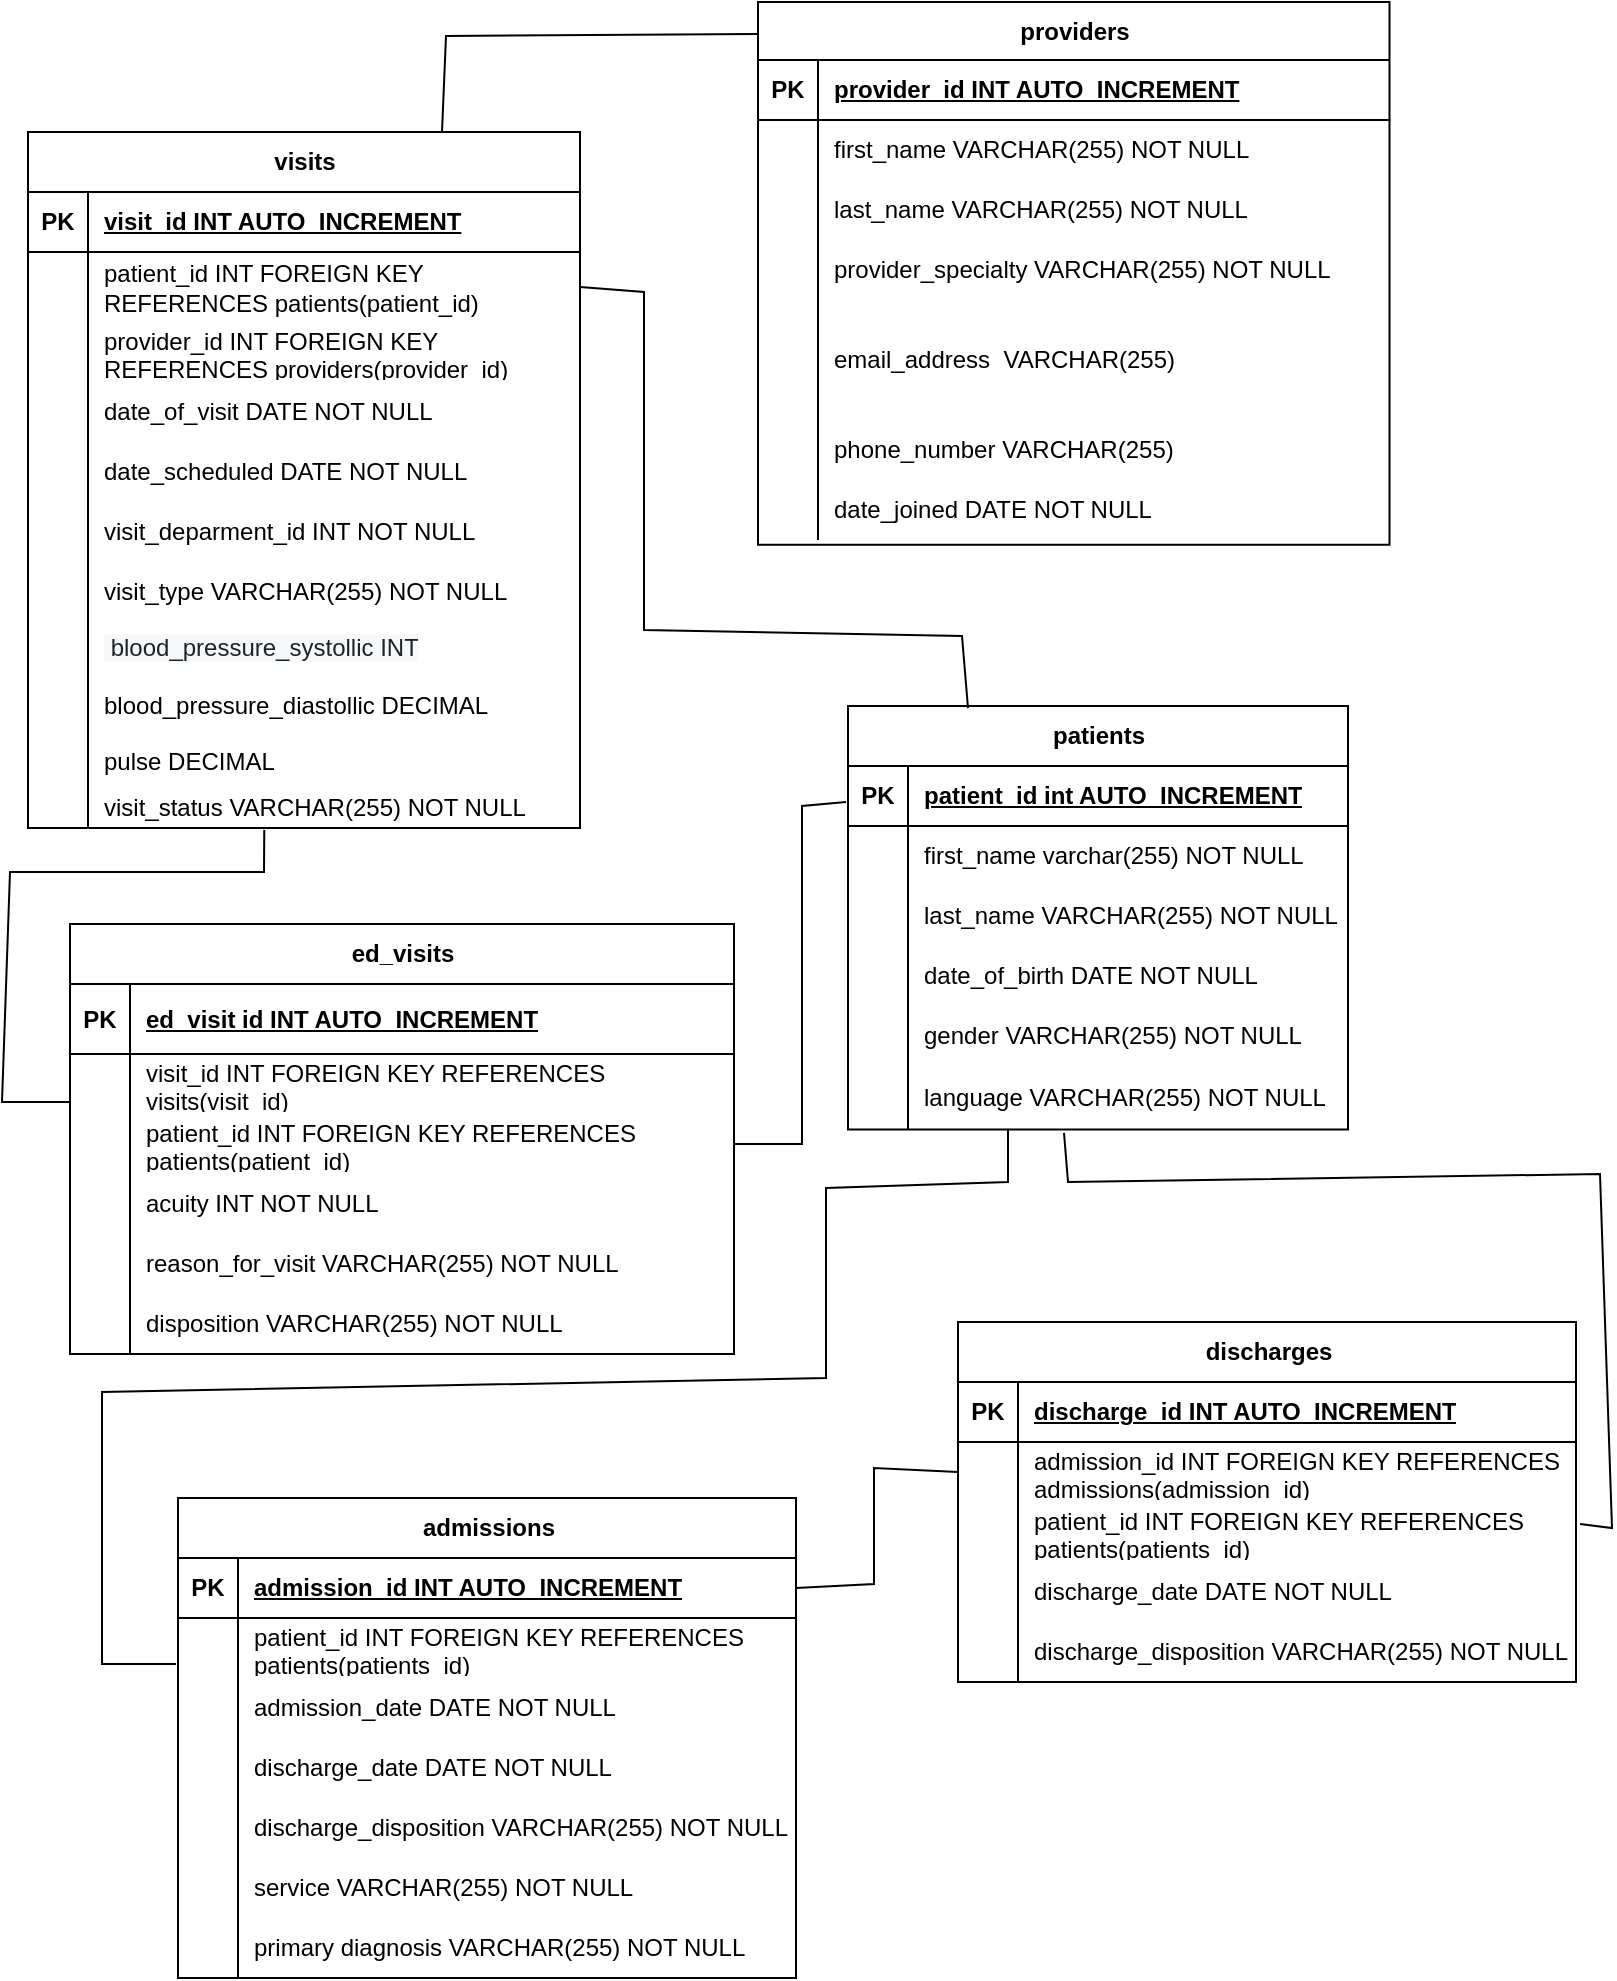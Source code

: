 <mxfile version="24.7.8">
  <diagram id="R2lEEEUBdFMjLlhIrx00" name="Page-1">
    <mxGraphModel dx="1034" dy="446" grid="0" gridSize="10" guides="1" tooltips="1" connect="1" arrows="1" fold="1" page="1" pageScale="1" pageWidth="850" pageHeight="1100" math="0" shadow="0" extFonts="Permanent Marker^https://fonts.googleapis.com/css?family=Permanent+Marker">
      <root>
        <mxCell id="0" />
        <mxCell id="1" parent="0" />
        <mxCell id="LMJzfG4wWaN6Ux2sMsph-1" value="patients" style="shape=table;startSize=30;container=1;collapsible=1;childLayout=tableLayout;fixedRows=1;rowLines=0;fontStyle=1;align=center;resizeLast=1;html=1;" parent="1" vertex="1">
          <mxGeometry x="456" y="358" width="250" height="211.75" as="geometry" />
        </mxCell>
        <mxCell id="LMJzfG4wWaN6Ux2sMsph-2" value="" style="shape=tableRow;horizontal=0;startSize=0;swimlaneHead=0;swimlaneBody=0;fillColor=none;collapsible=0;dropTarget=0;points=[[0,0.5],[1,0.5]];portConstraint=eastwest;top=0;left=0;right=0;bottom=1;" parent="LMJzfG4wWaN6Ux2sMsph-1" vertex="1">
          <mxGeometry y="30" width="250" height="30" as="geometry" />
        </mxCell>
        <mxCell id="LMJzfG4wWaN6Ux2sMsph-3" value="PK" style="shape=partialRectangle;connectable=0;fillColor=none;top=0;left=0;bottom=0;right=0;fontStyle=1;overflow=hidden;whiteSpace=wrap;html=1;" parent="LMJzfG4wWaN6Ux2sMsph-2" vertex="1">
          <mxGeometry width="30" height="30" as="geometry">
            <mxRectangle width="30" height="30" as="alternateBounds" />
          </mxGeometry>
        </mxCell>
        <mxCell id="LMJzfG4wWaN6Ux2sMsph-4" value="patient_id int AUTO_INCREMENT" style="shape=partialRectangle;connectable=0;fillColor=none;top=0;left=0;bottom=0;right=0;align=left;spacingLeft=6;fontStyle=5;overflow=hidden;whiteSpace=wrap;html=1;" parent="LMJzfG4wWaN6Ux2sMsph-2" vertex="1">
          <mxGeometry x="30" width="220" height="30" as="geometry">
            <mxRectangle width="220" height="30" as="alternateBounds" />
          </mxGeometry>
        </mxCell>
        <mxCell id="LMJzfG4wWaN6Ux2sMsph-5" value="" style="shape=tableRow;horizontal=0;startSize=0;swimlaneHead=0;swimlaneBody=0;fillColor=none;collapsible=0;dropTarget=0;points=[[0,0.5],[1,0.5]];portConstraint=eastwest;top=0;left=0;right=0;bottom=0;" parent="LMJzfG4wWaN6Ux2sMsph-1" vertex="1">
          <mxGeometry y="60" width="250" height="30" as="geometry" />
        </mxCell>
        <mxCell id="LMJzfG4wWaN6Ux2sMsph-6" value="" style="shape=partialRectangle;connectable=0;fillColor=none;top=0;left=0;bottom=0;right=0;editable=1;overflow=hidden;whiteSpace=wrap;html=1;" parent="LMJzfG4wWaN6Ux2sMsph-5" vertex="1">
          <mxGeometry width="30" height="30" as="geometry">
            <mxRectangle width="30" height="30" as="alternateBounds" />
          </mxGeometry>
        </mxCell>
        <mxCell id="LMJzfG4wWaN6Ux2sMsph-7" value="first_name varchar(255) NOT NULL" style="shape=partialRectangle;connectable=0;fillColor=none;top=0;left=0;bottom=0;right=0;align=left;spacingLeft=6;overflow=hidden;whiteSpace=wrap;html=1;" parent="LMJzfG4wWaN6Ux2sMsph-5" vertex="1">
          <mxGeometry x="30" width="220" height="30" as="geometry">
            <mxRectangle width="220" height="30" as="alternateBounds" />
          </mxGeometry>
        </mxCell>
        <mxCell id="LMJzfG4wWaN6Ux2sMsph-8" value="" style="shape=tableRow;horizontal=0;startSize=0;swimlaneHead=0;swimlaneBody=0;fillColor=none;collapsible=0;dropTarget=0;points=[[0,0.5],[1,0.5]];portConstraint=eastwest;top=0;left=0;right=0;bottom=0;" parent="LMJzfG4wWaN6Ux2sMsph-1" vertex="1">
          <mxGeometry y="90" width="250" height="30" as="geometry" />
        </mxCell>
        <mxCell id="LMJzfG4wWaN6Ux2sMsph-9" value="" style="shape=partialRectangle;connectable=0;fillColor=none;top=0;left=0;bottom=0;right=0;editable=1;overflow=hidden;whiteSpace=wrap;html=1;" parent="LMJzfG4wWaN6Ux2sMsph-8" vertex="1">
          <mxGeometry width="30" height="30" as="geometry">
            <mxRectangle width="30" height="30" as="alternateBounds" />
          </mxGeometry>
        </mxCell>
        <mxCell id="LMJzfG4wWaN6Ux2sMsph-10" value="last_name VARCHAR(255) NOT NULL" style="shape=partialRectangle;connectable=0;fillColor=none;top=0;left=0;bottom=0;right=0;align=left;spacingLeft=6;overflow=hidden;whiteSpace=wrap;html=1;" parent="LMJzfG4wWaN6Ux2sMsph-8" vertex="1">
          <mxGeometry x="30" width="220" height="30" as="geometry">
            <mxRectangle width="220" height="30" as="alternateBounds" />
          </mxGeometry>
        </mxCell>
        <mxCell id="LMJzfG4wWaN6Ux2sMsph-11" value="" style="shape=tableRow;horizontal=0;startSize=0;swimlaneHead=0;swimlaneBody=0;fillColor=none;collapsible=0;dropTarget=0;points=[[0,0.5],[1,0.5]];portConstraint=eastwest;top=0;left=0;right=0;bottom=0;" parent="LMJzfG4wWaN6Ux2sMsph-1" vertex="1">
          <mxGeometry y="120" width="250" height="30" as="geometry" />
        </mxCell>
        <mxCell id="LMJzfG4wWaN6Ux2sMsph-12" value="" style="shape=partialRectangle;connectable=0;fillColor=none;top=0;left=0;bottom=0;right=0;editable=1;overflow=hidden;whiteSpace=wrap;html=1;" parent="LMJzfG4wWaN6Ux2sMsph-11" vertex="1">
          <mxGeometry width="30" height="30" as="geometry">
            <mxRectangle width="30" height="30" as="alternateBounds" />
          </mxGeometry>
        </mxCell>
        <mxCell id="LMJzfG4wWaN6Ux2sMsph-13" value="date_of_birth DATE NOT NULL" style="shape=partialRectangle;connectable=0;fillColor=none;top=0;left=0;bottom=0;right=0;align=left;spacingLeft=6;overflow=hidden;whiteSpace=wrap;html=1;" parent="LMJzfG4wWaN6Ux2sMsph-11" vertex="1">
          <mxGeometry x="30" width="220" height="30" as="geometry">
            <mxRectangle width="220" height="30" as="alternateBounds" />
          </mxGeometry>
        </mxCell>
        <mxCell id="LMJzfG4wWaN6Ux2sMsph-17" style="shape=tableRow;horizontal=0;startSize=0;swimlaneHead=0;swimlaneBody=0;fillColor=none;collapsible=0;dropTarget=0;points=[[0,0.5],[1,0.5]];portConstraint=eastwest;top=0;left=0;right=0;bottom=0;" parent="LMJzfG4wWaN6Ux2sMsph-1" vertex="1">
          <mxGeometry y="150" width="250" height="30" as="geometry" />
        </mxCell>
        <mxCell id="LMJzfG4wWaN6Ux2sMsph-18" style="shape=partialRectangle;connectable=0;fillColor=none;top=0;left=0;bottom=0;right=0;editable=1;overflow=hidden;whiteSpace=wrap;html=1;" parent="LMJzfG4wWaN6Ux2sMsph-17" vertex="1">
          <mxGeometry width="30" height="30" as="geometry">
            <mxRectangle width="30" height="30" as="alternateBounds" />
          </mxGeometry>
        </mxCell>
        <mxCell id="LMJzfG4wWaN6Ux2sMsph-19" value="gender VARCHAR(255) NOT NULL" style="shape=partialRectangle;connectable=0;fillColor=none;top=0;left=0;bottom=0;right=0;align=left;spacingLeft=6;overflow=hidden;whiteSpace=wrap;html=1;" parent="LMJzfG4wWaN6Ux2sMsph-17" vertex="1">
          <mxGeometry x="30" width="220" height="30" as="geometry">
            <mxRectangle width="220" height="30" as="alternateBounds" />
          </mxGeometry>
        </mxCell>
        <mxCell id="LMJzfG4wWaN6Ux2sMsph-20" style="shape=tableRow;horizontal=0;startSize=0;swimlaneHead=0;swimlaneBody=0;fillColor=none;collapsible=0;dropTarget=0;points=[[0,0.5],[1,0.5]];portConstraint=eastwest;top=0;left=0;right=0;bottom=0;" parent="LMJzfG4wWaN6Ux2sMsph-1" vertex="1">
          <mxGeometry y="180" width="250" height="32" as="geometry" />
        </mxCell>
        <mxCell id="LMJzfG4wWaN6Ux2sMsph-21" style="shape=partialRectangle;connectable=0;fillColor=none;top=0;left=0;bottom=0;right=0;editable=1;overflow=hidden;whiteSpace=wrap;html=1;" parent="LMJzfG4wWaN6Ux2sMsph-20" vertex="1">
          <mxGeometry width="30" height="32" as="geometry">
            <mxRectangle width="30" height="32" as="alternateBounds" />
          </mxGeometry>
        </mxCell>
        <mxCell id="LMJzfG4wWaN6Ux2sMsph-22" value="language VARCHAR(255) NOT NULL" style="shape=partialRectangle;connectable=0;fillColor=none;top=0;left=0;bottom=0;right=0;align=left;spacingLeft=6;overflow=hidden;whiteSpace=wrap;html=1;" parent="LMJzfG4wWaN6Ux2sMsph-20" vertex="1">
          <mxGeometry x="30" width="220" height="32" as="geometry">
            <mxRectangle width="220" height="32" as="alternateBounds" />
          </mxGeometry>
        </mxCell>
        <mxCell id="LMJzfG4wWaN6Ux2sMsph-23" value="providers" style="shape=table;startSize=29;container=1;collapsible=1;childLayout=tableLayout;fixedRows=1;rowLines=0;fontStyle=1;align=center;resizeLast=1;html=1;" parent="1" vertex="1">
          <mxGeometry x="411" y="6" width="315.75" height="271.417" as="geometry" />
        </mxCell>
        <mxCell id="LMJzfG4wWaN6Ux2sMsph-24" value="" style="shape=tableRow;horizontal=0;startSize=0;swimlaneHead=0;swimlaneBody=0;fillColor=none;collapsible=0;dropTarget=0;points=[[0,0.5],[1,0.5]];portConstraint=eastwest;top=0;left=0;right=0;bottom=1;" parent="LMJzfG4wWaN6Ux2sMsph-23" vertex="1">
          <mxGeometry y="29" width="315.75" height="30" as="geometry" />
        </mxCell>
        <mxCell id="LMJzfG4wWaN6Ux2sMsph-25" value="PK" style="shape=partialRectangle;connectable=0;fillColor=none;top=0;left=0;bottom=0;right=0;fontStyle=1;overflow=hidden;whiteSpace=wrap;html=1;" parent="LMJzfG4wWaN6Ux2sMsph-24" vertex="1">
          <mxGeometry width="30" height="30" as="geometry">
            <mxRectangle width="30" height="30" as="alternateBounds" />
          </mxGeometry>
        </mxCell>
        <mxCell id="LMJzfG4wWaN6Ux2sMsph-26" value="provider_id INT AUTO_INCREMENT" style="shape=partialRectangle;connectable=0;fillColor=none;top=0;left=0;bottom=0;right=0;align=left;spacingLeft=6;fontStyle=5;overflow=hidden;whiteSpace=wrap;html=1;" parent="LMJzfG4wWaN6Ux2sMsph-24" vertex="1">
          <mxGeometry x="30" width="285.75" height="30" as="geometry">
            <mxRectangle width="285.75" height="30" as="alternateBounds" />
          </mxGeometry>
        </mxCell>
        <mxCell id="LMJzfG4wWaN6Ux2sMsph-27" value="" style="shape=tableRow;horizontal=0;startSize=0;swimlaneHead=0;swimlaneBody=0;fillColor=none;collapsible=0;dropTarget=0;points=[[0,0.5],[1,0.5]];portConstraint=eastwest;top=0;left=0;right=0;bottom=0;" parent="LMJzfG4wWaN6Ux2sMsph-23" vertex="1">
          <mxGeometry y="59" width="315.75" height="30" as="geometry" />
        </mxCell>
        <mxCell id="LMJzfG4wWaN6Ux2sMsph-28" value="" style="shape=partialRectangle;connectable=0;fillColor=none;top=0;left=0;bottom=0;right=0;editable=1;overflow=hidden;whiteSpace=wrap;html=1;" parent="LMJzfG4wWaN6Ux2sMsph-27" vertex="1">
          <mxGeometry width="30" height="30" as="geometry">
            <mxRectangle width="30" height="30" as="alternateBounds" />
          </mxGeometry>
        </mxCell>
        <mxCell id="LMJzfG4wWaN6Ux2sMsph-29" value="first_name VARCHAR(255) NOT NULL" style="shape=partialRectangle;connectable=0;fillColor=none;top=0;left=0;bottom=0;right=0;align=left;spacingLeft=6;overflow=hidden;whiteSpace=wrap;html=1;" parent="LMJzfG4wWaN6Ux2sMsph-27" vertex="1">
          <mxGeometry x="30" width="285.75" height="30" as="geometry">
            <mxRectangle width="285.75" height="30" as="alternateBounds" />
          </mxGeometry>
        </mxCell>
        <mxCell id="LMJzfG4wWaN6Ux2sMsph-30" value="" style="shape=tableRow;horizontal=0;startSize=0;swimlaneHead=0;swimlaneBody=0;fillColor=none;collapsible=0;dropTarget=0;points=[[0,0.5],[1,0.5]];portConstraint=eastwest;top=0;left=0;right=0;bottom=0;" parent="LMJzfG4wWaN6Ux2sMsph-23" vertex="1">
          <mxGeometry y="89" width="315.75" height="30" as="geometry" />
        </mxCell>
        <mxCell id="LMJzfG4wWaN6Ux2sMsph-31" value="" style="shape=partialRectangle;connectable=0;fillColor=none;top=0;left=0;bottom=0;right=0;editable=1;overflow=hidden;whiteSpace=wrap;html=1;" parent="LMJzfG4wWaN6Ux2sMsph-30" vertex="1">
          <mxGeometry width="30" height="30" as="geometry">
            <mxRectangle width="30" height="30" as="alternateBounds" />
          </mxGeometry>
        </mxCell>
        <mxCell id="LMJzfG4wWaN6Ux2sMsph-32" value="last_name VARCHAR(255) NOT NULL" style="shape=partialRectangle;connectable=0;fillColor=none;top=0;left=0;bottom=0;right=0;align=left;spacingLeft=6;overflow=hidden;whiteSpace=wrap;html=1;" parent="LMJzfG4wWaN6Ux2sMsph-30" vertex="1">
          <mxGeometry x="30" width="285.75" height="30" as="geometry">
            <mxRectangle width="285.75" height="30" as="alternateBounds" />
          </mxGeometry>
        </mxCell>
        <mxCell id="LMJzfG4wWaN6Ux2sMsph-33" value="" style="shape=tableRow;horizontal=0;startSize=0;swimlaneHead=0;swimlaneBody=0;fillColor=none;collapsible=0;dropTarget=0;points=[[0,0.5],[1,0.5]];portConstraint=eastwest;top=0;left=0;right=0;bottom=0;" parent="LMJzfG4wWaN6Ux2sMsph-23" vertex="1">
          <mxGeometry y="119" width="315.75" height="30" as="geometry" />
        </mxCell>
        <mxCell id="LMJzfG4wWaN6Ux2sMsph-34" value="" style="shape=partialRectangle;connectable=0;fillColor=none;top=0;left=0;bottom=0;right=0;editable=1;overflow=hidden;whiteSpace=wrap;html=1;" parent="LMJzfG4wWaN6Ux2sMsph-33" vertex="1">
          <mxGeometry width="30" height="30" as="geometry">
            <mxRectangle width="30" height="30" as="alternateBounds" />
          </mxGeometry>
        </mxCell>
        <mxCell id="LMJzfG4wWaN6Ux2sMsph-35" value="provider_specialty VARCHAR(255) NOT NULL" style="shape=partialRectangle;connectable=0;fillColor=none;top=0;left=0;bottom=0;right=0;align=left;spacingLeft=6;overflow=hidden;whiteSpace=wrap;html=1;" parent="LMJzfG4wWaN6Ux2sMsph-33" vertex="1">
          <mxGeometry x="30" width="285.75" height="30" as="geometry">
            <mxRectangle width="285.75" height="30" as="alternateBounds" />
          </mxGeometry>
        </mxCell>
        <mxCell id="LMJzfG4wWaN6Ux2sMsph-36" style="shape=tableRow;horizontal=0;startSize=0;swimlaneHead=0;swimlaneBody=0;fillColor=none;collapsible=0;dropTarget=0;points=[[0,0.5],[1,0.5]];portConstraint=eastwest;top=0;left=0;right=0;bottom=0;" parent="LMJzfG4wWaN6Ux2sMsph-23" vertex="1">
          <mxGeometry y="149" width="315.75" height="60" as="geometry" />
        </mxCell>
        <mxCell id="LMJzfG4wWaN6Ux2sMsph-37" style="shape=partialRectangle;connectable=0;fillColor=none;top=0;left=0;bottom=0;right=0;editable=1;overflow=hidden;whiteSpace=wrap;html=1;" parent="LMJzfG4wWaN6Ux2sMsph-36" vertex="1">
          <mxGeometry width="30" height="60" as="geometry">
            <mxRectangle width="30" height="60" as="alternateBounds" />
          </mxGeometry>
        </mxCell>
        <mxCell id="LMJzfG4wWaN6Ux2sMsph-38" value="email_address&amp;nbsp; VARCHAR(255)&amp;nbsp;" style="shape=partialRectangle;connectable=0;fillColor=none;top=0;left=0;bottom=0;right=0;align=left;spacingLeft=6;overflow=hidden;whiteSpace=wrap;html=1;" parent="LMJzfG4wWaN6Ux2sMsph-36" vertex="1">
          <mxGeometry x="30" width="285.75" height="60" as="geometry">
            <mxRectangle width="285.75" height="60" as="alternateBounds" />
          </mxGeometry>
        </mxCell>
        <mxCell id="LMJzfG4wWaN6Ux2sMsph-39" style="shape=tableRow;horizontal=0;startSize=0;swimlaneHead=0;swimlaneBody=0;fillColor=none;collapsible=0;dropTarget=0;points=[[0,0.5],[1,0.5]];portConstraint=eastwest;top=0;left=0;right=0;bottom=0;" parent="LMJzfG4wWaN6Ux2sMsph-23" vertex="1">
          <mxGeometry y="209" width="315.75" height="30" as="geometry" />
        </mxCell>
        <mxCell id="LMJzfG4wWaN6Ux2sMsph-40" style="shape=partialRectangle;connectable=0;fillColor=none;top=0;left=0;bottom=0;right=0;editable=1;overflow=hidden;whiteSpace=wrap;html=1;" parent="LMJzfG4wWaN6Ux2sMsph-39" vertex="1">
          <mxGeometry width="30" height="30" as="geometry">
            <mxRectangle width="30" height="30" as="alternateBounds" />
          </mxGeometry>
        </mxCell>
        <mxCell id="LMJzfG4wWaN6Ux2sMsph-41" value="phone_number VARCHAR(255)" style="shape=partialRectangle;connectable=0;fillColor=none;top=0;left=0;bottom=0;right=0;align=left;spacingLeft=6;overflow=hidden;whiteSpace=wrap;html=1;" parent="LMJzfG4wWaN6Ux2sMsph-39" vertex="1">
          <mxGeometry x="30" width="285.75" height="30" as="geometry">
            <mxRectangle width="285.75" height="30" as="alternateBounds" />
          </mxGeometry>
        </mxCell>
        <mxCell id="LMJzfG4wWaN6Ux2sMsph-42" style="shape=tableRow;horizontal=0;startSize=0;swimlaneHead=0;swimlaneBody=0;fillColor=none;collapsible=0;dropTarget=0;points=[[0,0.5],[1,0.5]];portConstraint=eastwest;top=0;left=0;right=0;bottom=0;" parent="LMJzfG4wWaN6Ux2sMsph-23" vertex="1">
          <mxGeometry y="239" width="315.75" height="30" as="geometry" />
        </mxCell>
        <mxCell id="LMJzfG4wWaN6Ux2sMsph-43" style="shape=partialRectangle;connectable=0;fillColor=none;top=0;left=0;bottom=0;right=0;editable=1;overflow=hidden;whiteSpace=wrap;html=1;" parent="LMJzfG4wWaN6Ux2sMsph-42" vertex="1">
          <mxGeometry width="30" height="30" as="geometry">
            <mxRectangle width="30" height="30" as="alternateBounds" />
          </mxGeometry>
        </mxCell>
        <mxCell id="LMJzfG4wWaN6Ux2sMsph-44" value="date_joined DATE NOT NULL" style="shape=partialRectangle;connectable=0;fillColor=none;top=0;left=0;bottom=0;right=0;align=left;spacingLeft=6;overflow=hidden;whiteSpace=wrap;html=1;" parent="LMJzfG4wWaN6Ux2sMsph-42" vertex="1">
          <mxGeometry x="30" width="285.75" height="30" as="geometry">
            <mxRectangle width="285.75" height="30" as="alternateBounds" />
          </mxGeometry>
        </mxCell>
        <mxCell id="LMJzfG4wWaN6Ux2sMsph-45" value="visits" style="shape=table;startSize=30;container=1;collapsible=1;childLayout=tableLayout;fixedRows=1;rowLines=0;fontStyle=1;align=center;resizeLast=1;html=1;" parent="1" vertex="1">
          <mxGeometry x="46" y="71" width="276" height="348" as="geometry" />
        </mxCell>
        <mxCell id="LMJzfG4wWaN6Ux2sMsph-46" value="" style="shape=tableRow;horizontal=0;startSize=0;swimlaneHead=0;swimlaneBody=0;fillColor=none;collapsible=0;dropTarget=0;points=[[0,0.5],[1,0.5]];portConstraint=eastwest;top=0;left=0;right=0;bottom=1;" parent="LMJzfG4wWaN6Ux2sMsph-45" vertex="1">
          <mxGeometry y="30" width="276" height="30" as="geometry" />
        </mxCell>
        <mxCell id="LMJzfG4wWaN6Ux2sMsph-47" value="PK" style="shape=partialRectangle;connectable=0;fillColor=none;top=0;left=0;bottom=0;right=0;fontStyle=1;overflow=hidden;whiteSpace=wrap;html=1;" parent="LMJzfG4wWaN6Ux2sMsph-46" vertex="1">
          <mxGeometry width="30" height="30" as="geometry">
            <mxRectangle width="30" height="30" as="alternateBounds" />
          </mxGeometry>
        </mxCell>
        <mxCell id="LMJzfG4wWaN6Ux2sMsph-48" value="visit_id INT AUTO_INCREMENT" style="shape=partialRectangle;connectable=0;fillColor=none;top=0;left=0;bottom=0;right=0;align=left;spacingLeft=6;fontStyle=5;overflow=hidden;whiteSpace=wrap;html=1;" parent="LMJzfG4wWaN6Ux2sMsph-46" vertex="1">
          <mxGeometry x="30" width="246" height="30" as="geometry">
            <mxRectangle width="246" height="30" as="alternateBounds" />
          </mxGeometry>
        </mxCell>
        <mxCell id="LMJzfG4wWaN6Ux2sMsph-91" value="" style="shape=tableRow;horizontal=0;startSize=0;swimlaneHead=0;swimlaneBody=0;fillColor=none;collapsible=0;dropTarget=0;points=[[0,0.5],[1,0.5]];portConstraint=eastwest;top=0;left=0;right=0;bottom=0;" parent="LMJzfG4wWaN6Ux2sMsph-45" vertex="1">
          <mxGeometry y="60" width="276" height="35" as="geometry" />
        </mxCell>
        <mxCell id="LMJzfG4wWaN6Ux2sMsph-92" value="" style="shape=partialRectangle;connectable=0;fillColor=none;top=0;left=0;bottom=0;right=0;editable=1;overflow=hidden;whiteSpace=wrap;html=1;" parent="LMJzfG4wWaN6Ux2sMsph-91" vertex="1">
          <mxGeometry width="30" height="35" as="geometry">
            <mxRectangle width="30" height="35" as="alternateBounds" />
          </mxGeometry>
        </mxCell>
        <mxCell id="LMJzfG4wWaN6Ux2sMsph-93" value="patient_id INT FOREIGN KEY REFERENCES patients(patient_id)" style="shape=partialRectangle;connectable=0;fillColor=none;top=0;left=0;bottom=0;right=0;align=left;spacingLeft=6;overflow=hidden;whiteSpace=wrap;html=1;" parent="LMJzfG4wWaN6Ux2sMsph-91" vertex="1">
          <mxGeometry x="30" width="246" height="35" as="geometry">
            <mxRectangle width="246" height="35" as="alternateBounds" />
          </mxGeometry>
        </mxCell>
        <mxCell id="LMJzfG4wWaN6Ux2sMsph-52" value="" style="shape=tableRow;horizontal=0;startSize=0;swimlaneHead=0;swimlaneBody=0;fillColor=none;collapsible=0;dropTarget=0;points=[[0,0.5],[1,0.5]];portConstraint=eastwest;top=0;left=0;right=0;bottom=0;" parent="LMJzfG4wWaN6Ux2sMsph-45" vertex="1">
          <mxGeometry y="95" width="276" height="30" as="geometry" />
        </mxCell>
        <mxCell id="LMJzfG4wWaN6Ux2sMsph-53" value="" style="shape=partialRectangle;connectable=0;fillColor=none;top=0;left=0;bottom=0;right=0;editable=1;overflow=hidden;whiteSpace=wrap;html=1;" parent="LMJzfG4wWaN6Ux2sMsph-52" vertex="1">
          <mxGeometry width="30" height="30" as="geometry">
            <mxRectangle width="30" height="30" as="alternateBounds" />
          </mxGeometry>
        </mxCell>
        <mxCell id="LMJzfG4wWaN6Ux2sMsph-54" value="provider_id INT FOREIGN KEY REFERENCES providers(provider_id)" style="shape=partialRectangle;connectable=0;fillColor=none;top=0;left=0;bottom=0;right=0;align=left;spacingLeft=6;overflow=hidden;whiteSpace=wrap;html=1;" parent="LMJzfG4wWaN6Ux2sMsph-52" vertex="1">
          <mxGeometry x="30" width="246" height="30" as="geometry">
            <mxRectangle width="246" height="30" as="alternateBounds" />
          </mxGeometry>
        </mxCell>
        <mxCell id="LMJzfG4wWaN6Ux2sMsph-55" value="" style="shape=tableRow;horizontal=0;startSize=0;swimlaneHead=0;swimlaneBody=0;fillColor=none;collapsible=0;dropTarget=0;points=[[0,0.5],[1,0.5]];portConstraint=eastwest;top=0;left=0;right=0;bottom=0;" parent="LMJzfG4wWaN6Ux2sMsph-45" vertex="1">
          <mxGeometry y="125" width="276" height="30" as="geometry" />
        </mxCell>
        <mxCell id="LMJzfG4wWaN6Ux2sMsph-56" value="" style="shape=partialRectangle;connectable=0;fillColor=none;top=0;left=0;bottom=0;right=0;editable=1;overflow=hidden;whiteSpace=wrap;html=1;" parent="LMJzfG4wWaN6Ux2sMsph-55" vertex="1">
          <mxGeometry width="30" height="30" as="geometry">
            <mxRectangle width="30" height="30" as="alternateBounds" />
          </mxGeometry>
        </mxCell>
        <mxCell id="LMJzfG4wWaN6Ux2sMsph-57" value="date_of_visit DATE NOT NULL" style="shape=partialRectangle;connectable=0;fillColor=none;top=0;left=0;bottom=0;right=0;align=left;spacingLeft=6;overflow=hidden;whiteSpace=wrap;html=1;" parent="LMJzfG4wWaN6Ux2sMsph-55" vertex="1">
          <mxGeometry x="30" width="246" height="30" as="geometry">
            <mxRectangle width="246" height="30" as="alternateBounds" />
          </mxGeometry>
        </mxCell>
        <mxCell id="LMJzfG4wWaN6Ux2sMsph-61" style="shape=tableRow;horizontal=0;startSize=0;swimlaneHead=0;swimlaneBody=0;fillColor=none;collapsible=0;dropTarget=0;points=[[0,0.5],[1,0.5]];portConstraint=eastwest;top=0;left=0;right=0;bottom=0;" parent="LMJzfG4wWaN6Ux2sMsph-45" vertex="1">
          <mxGeometry y="155" width="276" height="30" as="geometry" />
        </mxCell>
        <mxCell id="LMJzfG4wWaN6Ux2sMsph-62" style="shape=partialRectangle;connectable=0;fillColor=none;top=0;left=0;bottom=0;right=0;editable=1;overflow=hidden;whiteSpace=wrap;html=1;" parent="LMJzfG4wWaN6Ux2sMsph-61" vertex="1">
          <mxGeometry width="30" height="30" as="geometry">
            <mxRectangle width="30" height="30" as="alternateBounds" />
          </mxGeometry>
        </mxCell>
        <mxCell id="LMJzfG4wWaN6Ux2sMsph-63" value="date_scheduled DATE NOT NULL" style="shape=partialRectangle;connectable=0;fillColor=none;top=0;left=0;bottom=0;right=0;align=left;spacingLeft=6;overflow=hidden;whiteSpace=wrap;html=1;" parent="LMJzfG4wWaN6Ux2sMsph-61" vertex="1">
          <mxGeometry x="30" width="246" height="30" as="geometry">
            <mxRectangle width="246" height="30" as="alternateBounds" />
          </mxGeometry>
        </mxCell>
        <mxCell id="LMJzfG4wWaN6Ux2sMsph-67" style="shape=tableRow;horizontal=0;startSize=0;swimlaneHead=0;swimlaneBody=0;fillColor=none;collapsible=0;dropTarget=0;points=[[0,0.5],[1,0.5]];portConstraint=eastwest;top=0;left=0;right=0;bottom=0;" parent="LMJzfG4wWaN6Ux2sMsph-45" vertex="1">
          <mxGeometry y="185" width="276" height="30" as="geometry" />
        </mxCell>
        <mxCell id="LMJzfG4wWaN6Ux2sMsph-68" style="shape=partialRectangle;connectable=0;fillColor=none;top=0;left=0;bottom=0;right=0;editable=1;overflow=hidden;whiteSpace=wrap;html=1;" parent="LMJzfG4wWaN6Ux2sMsph-67" vertex="1">
          <mxGeometry width="30" height="30" as="geometry">
            <mxRectangle width="30" height="30" as="alternateBounds" />
          </mxGeometry>
        </mxCell>
        <mxCell id="LMJzfG4wWaN6Ux2sMsph-69" value="visit_deparment_id INT NOT NULL" style="shape=partialRectangle;connectable=0;fillColor=none;top=0;left=0;bottom=0;right=0;align=left;spacingLeft=6;overflow=hidden;whiteSpace=wrap;html=1;" parent="LMJzfG4wWaN6Ux2sMsph-67" vertex="1">
          <mxGeometry x="30" width="246" height="30" as="geometry">
            <mxRectangle width="246" height="30" as="alternateBounds" />
          </mxGeometry>
        </mxCell>
        <mxCell id="LMJzfG4wWaN6Ux2sMsph-64" style="shape=tableRow;horizontal=0;startSize=0;swimlaneHead=0;swimlaneBody=0;fillColor=none;collapsible=0;dropTarget=0;points=[[0,0.5],[1,0.5]];portConstraint=eastwest;top=0;left=0;right=0;bottom=0;" parent="LMJzfG4wWaN6Ux2sMsph-45" vertex="1">
          <mxGeometry y="215" width="276" height="30" as="geometry" />
        </mxCell>
        <mxCell id="LMJzfG4wWaN6Ux2sMsph-65" style="shape=partialRectangle;connectable=0;fillColor=none;top=0;left=0;bottom=0;right=0;editable=1;overflow=hidden;whiteSpace=wrap;html=1;" parent="LMJzfG4wWaN6Ux2sMsph-64" vertex="1">
          <mxGeometry width="30" height="30" as="geometry">
            <mxRectangle width="30" height="30" as="alternateBounds" />
          </mxGeometry>
        </mxCell>
        <mxCell id="LMJzfG4wWaN6Ux2sMsph-66" value="visit_type VARCHAR(255) NOT NULL" style="shape=partialRectangle;connectable=0;fillColor=none;top=0;left=0;bottom=0;right=0;align=left;spacingLeft=6;overflow=hidden;whiteSpace=wrap;html=1;" parent="LMJzfG4wWaN6Ux2sMsph-64" vertex="1">
          <mxGeometry x="30" width="246" height="30" as="geometry">
            <mxRectangle width="246" height="30" as="alternateBounds" />
          </mxGeometry>
        </mxCell>
        <mxCell id="LMJzfG4wWaN6Ux2sMsph-70" style="shape=tableRow;horizontal=0;startSize=0;swimlaneHead=0;swimlaneBody=0;fillColor=none;collapsible=0;dropTarget=0;points=[[0,0.5],[1,0.5]];portConstraint=eastwest;top=0;left=0;right=0;bottom=0;" parent="LMJzfG4wWaN6Ux2sMsph-45" vertex="1">
          <mxGeometry y="245" width="276" height="26" as="geometry" />
        </mxCell>
        <mxCell id="LMJzfG4wWaN6Ux2sMsph-71" style="shape=partialRectangle;connectable=0;fillColor=none;top=0;left=0;bottom=0;right=0;editable=1;overflow=hidden;whiteSpace=wrap;html=1;" parent="LMJzfG4wWaN6Ux2sMsph-70" vertex="1">
          <mxGeometry width="30" height="26" as="geometry">
            <mxRectangle width="30" height="26" as="alternateBounds" />
          </mxGeometry>
        </mxCell>
        <mxCell id="LMJzfG4wWaN6Ux2sMsph-72" value="&lt;font color=&quot;#1f2328&quot;&gt;&lt;span style=&quot;background-color: rgb(246, 248, 250);&quot;&gt;&amp;nbsp;blood_pressure_systollic INT&lt;/span&gt;&lt;/font&gt;" style="shape=partialRectangle;connectable=0;fillColor=none;top=0;left=0;bottom=0;right=0;align=left;spacingLeft=6;overflow=hidden;whiteSpace=wrap;html=1;fontSize=12;" parent="LMJzfG4wWaN6Ux2sMsph-70" vertex="1">
          <mxGeometry x="30" width="246" height="26" as="geometry">
            <mxRectangle width="246" height="26" as="alternateBounds" />
          </mxGeometry>
        </mxCell>
        <mxCell id="LMJzfG4wWaN6Ux2sMsph-76" style="shape=tableRow;horizontal=0;startSize=0;swimlaneHead=0;swimlaneBody=0;fillColor=none;collapsible=0;dropTarget=0;points=[[0,0.5],[1,0.5]];portConstraint=eastwest;top=0;left=0;right=0;bottom=0;" parent="LMJzfG4wWaN6Ux2sMsph-45" vertex="1">
          <mxGeometry y="271" width="276" height="31" as="geometry" />
        </mxCell>
        <mxCell id="LMJzfG4wWaN6Ux2sMsph-77" style="shape=partialRectangle;connectable=0;fillColor=none;top=0;left=0;bottom=0;right=0;editable=1;overflow=hidden;whiteSpace=wrap;html=1;" parent="LMJzfG4wWaN6Ux2sMsph-76" vertex="1">
          <mxGeometry width="30" height="31" as="geometry">
            <mxRectangle width="30" height="31" as="alternateBounds" />
          </mxGeometry>
        </mxCell>
        <mxCell id="LMJzfG4wWaN6Ux2sMsph-78" value="blood_pressure_diastollic DECIMAL" style="shape=partialRectangle;connectable=0;fillColor=none;top=0;left=0;bottom=0;right=0;align=left;spacingLeft=6;overflow=hidden;whiteSpace=wrap;html=1;fontSize=12;" parent="LMJzfG4wWaN6Ux2sMsph-76" vertex="1">
          <mxGeometry x="30" width="246" height="31" as="geometry">
            <mxRectangle width="246" height="31" as="alternateBounds" />
          </mxGeometry>
        </mxCell>
        <mxCell id="LMJzfG4wWaN6Ux2sMsph-79" style="shape=tableRow;horizontal=0;startSize=0;swimlaneHead=0;swimlaneBody=0;fillColor=none;collapsible=0;dropTarget=0;points=[[0,0.5],[1,0.5]];portConstraint=eastwest;top=0;left=0;right=0;bottom=0;" parent="LMJzfG4wWaN6Ux2sMsph-45" vertex="1">
          <mxGeometry y="302" width="276" height="26" as="geometry" />
        </mxCell>
        <mxCell id="LMJzfG4wWaN6Ux2sMsph-80" style="shape=partialRectangle;connectable=0;fillColor=none;top=0;left=0;bottom=0;right=0;editable=1;overflow=hidden;whiteSpace=wrap;html=1;" parent="LMJzfG4wWaN6Ux2sMsph-79" vertex="1">
          <mxGeometry width="30" height="26" as="geometry">
            <mxRectangle width="30" height="26" as="alternateBounds" />
          </mxGeometry>
        </mxCell>
        <mxCell id="LMJzfG4wWaN6Ux2sMsph-81" value="pulse DECIMAL" style="shape=partialRectangle;connectable=0;fillColor=none;top=0;left=0;bottom=0;right=0;align=left;spacingLeft=6;overflow=hidden;whiteSpace=wrap;html=1;fontSize=12;" parent="LMJzfG4wWaN6Ux2sMsph-79" vertex="1">
          <mxGeometry x="30" width="246" height="26" as="geometry">
            <mxRectangle width="246" height="26" as="alternateBounds" />
          </mxGeometry>
        </mxCell>
        <mxCell id="cHQCBEKKmM973_IMxtTb-60" style="shape=tableRow;horizontal=0;startSize=0;swimlaneHead=0;swimlaneBody=0;fillColor=none;collapsible=0;dropTarget=0;points=[[0,0.5],[1,0.5]];portConstraint=eastwest;top=0;left=0;right=0;bottom=0;" vertex="1" parent="LMJzfG4wWaN6Ux2sMsph-45">
          <mxGeometry y="328" width="276" height="20" as="geometry" />
        </mxCell>
        <mxCell id="cHQCBEKKmM973_IMxtTb-61" style="shape=partialRectangle;connectable=0;fillColor=none;top=0;left=0;bottom=0;right=0;editable=1;overflow=hidden;whiteSpace=wrap;html=1;" vertex="1" parent="cHQCBEKKmM973_IMxtTb-60">
          <mxGeometry width="30" height="20" as="geometry">
            <mxRectangle width="30" height="20" as="alternateBounds" />
          </mxGeometry>
        </mxCell>
        <mxCell id="cHQCBEKKmM973_IMxtTb-62" value="visit_status VARCHAR(255) NOT NULL" style="shape=partialRectangle;connectable=0;fillColor=none;top=0;left=0;bottom=0;right=0;align=left;spacingLeft=6;overflow=hidden;whiteSpace=wrap;html=1;fontSize=12;" vertex="1" parent="cHQCBEKKmM973_IMxtTb-60">
          <mxGeometry x="30" width="246" height="20" as="geometry">
            <mxRectangle width="246" height="20" as="alternateBounds" />
          </mxGeometry>
        </mxCell>
        <mxCell id="LMJzfG4wWaN6Ux2sMsph-86" value="" style="endArrow=none;html=1;rounded=0;exitX=1;exitY=0.5;exitDx=0;exitDy=0;entryX=0.24;entryY=0.005;entryDx=0;entryDy=0;entryPerimeter=0;" parent="1" edge="1" target="LMJzfG4wWaN6Ux2sMsph-1" source="LMJzfG4wWaN6Ux2sMsph-91">
          <mxGeometry relative="1" as="geometry">
            <mxPoint x="214" y="260" as="sourcePoint" />
            <mxPoint x="513" y="351" as="targetPoint" />
            <Array as="points">
              <mxPoint x="354" y="151" />
              <mxPoint x="354" y="320" />
              <mxPoint x="513" y="323" />
            </Array>
          </mxGeometry>
        </mxCell>
        <mxCell id="LMJzfG4wWaN6Ux2sMsph-89" value="" style="endArrow=none;html=1;rounded=0;exitX=-0.001;exitY=0.059;exitDx=0;exitDy=0;exitPerimeter=0;entryX=0.75;entryY=0;entryDx=0;entryDy=0;" parent="1" edge="1" target="LMJzfG4wWaN6Ux2sMsph-45" source="LMJzfG4wWaN6Ux2sMsph-23">
          <mxGeometry relative="1" as="geometry">
            <mxPoint x="376.421" y="-27.0" as="sourcePoint" />
            <mxPoint x="289" y="95.33" as="targetPoint" />
            <Array as="points">
              <mxPoint x="255" y="23" />
            </Array>
          </mxGeometry>
        </mxCell>
        <mxCell id="cHQCBEKKmM973_IMxtTb-1" value="ed_visits" style="shape=table;startSize=30;container=1;collapsible=1;childLayout=tableLayout;fixedRows=1;rowLines=0;fontStyle=1;align=center;resizeLast=1;html=1;" vertex="1" parent="1">
          <mxGeometry x="67" y="467" width="332" height="215" as="geometry" />
        </mxCell>
        <mxCell id="cHQCBEKKmM973_IMxtTb-2" value="" style="shape=tableRow;horizontal=0;startSize=0;swimlaneHead=0;swimlaneBody=0;fillColor=none;collapsible=0;dropTarget=0;points=[[0,0.5],[1,0.5]];portConstraint=eastwest;top=0;left=0;right=0;bottom=1;" vertex="1" parent="cHQCBEKKmM973_IMxtTb-1">
          <mxGeometry y="30" width="332" height="35" as="geometry" />
        </mxCell>
        <mxCell id="cHQCBEKKmM973_IMxtTb-3" value="PK" style="shape=partialRectangle;connectable=0;fillColor=none;top=0;left=0;bottom=0;right=0;fontStyle=1;overflow=hidden;whiteSpace=wrap;html=1;" vertex="1" parent="cHQCBEKKmM973_IMxtTb-2">
          <mxGeometry width="30" height="35" as="geometry">
            <mxRectangle width="30" height="35" as="alternateBounds" />
          </mxGeometry>
        </mxCell>
        <mxCell id="cHQCBEKKmM973_IMxtTb-4" value="ed_visit id INT AUTO_INCREMENT" style="shape=partialRectangle;connectable=0;fillColor=none;top=0;left=0;bottom=0;right=0;align=left;spacingLeft=6;fontStyle=5;overflow=hidden;whiteSpace=wrap;html=1;" vertex="1" parent="cHQCBEKKmM973_IMxtTb-2">
          <mxGeometry x="30" width="302" height="35" as="geometry">
            <mxRectangle width="302" height="35" as="alternateBounds" />
          </mxGeometry>
        </mxCell>
        <mxCell id="cHQCBEKKmM973_IMxtTb-5" value="" style="shape=tableRow;horizontal=0;startSize=0;swimlaneHead=0;swimlaneBody=0;fillColor=none;collapsible=0;dropTarget=0;points=[[0,0.5],[1,0.5]];portConstraint=eastwest;top=0;left=0;right=0;bottom=0;" vertex="1" parent="cHQCBEKKmM973_IMxtTb-1">
          <mxGeometry y="65" width="332" height="30" as="geometry" />
        </mxCell>
        <mxCell id="cHQCBEKKmM973_IMxtTb-6" value="" style="shape=partialRectangle;connectable=0;fillColor=none;top=0;left=0;bottom=0;right=0;editable=1;overflow=hidden;whiteSpace=wrap;html=1;" vertex="1" parent="cHQCBEKKmM973_IMxtTb-5">
          <mxGeometry width="30" height="30" as="geometry">
            <mxRectangle width="30" height="30" as="alternateBounds" />
          </mxGeometry>
        </mxCell>
        <mxCell id="cHQCBEKKmM973_IMxtTb-7" value="visit_id INT FOREIGN KEY REFERENCES visits(visit_id)" style="shape=partialRectangle;connectable=0;fillColor=none;top=0;left=0;bottom=0;right=0;align=left;spacingLeft=6;overflow=hidden;whiteSpace=wrap;html=1;" vertex="1" parent="cHQCBEKKmM973_IMxtTb-5">
          <mxGeometry x="30" width="302" height="30" as="geometry">
            <mxRectangle width="302" height="30" as="alternateBounds" />
          </mxGeometry>
        </mxCell>
        <mxCell id="cHQCBEKKmM973_IMxtTb-8" value="" style="shape=tableRow;horizontal=0;startSize=0;swimlaneHead=0;swimlaneBody=0;fillColor=none;collapsible=0;dropTarget=0;points=[[0,0.5],[1,0.5]];portConstraint=eastwest;top=0;left=0;right=0;bottom=0;" vertex="1" parent="cHQCBEKKmM973_IMxtTb-1">
          <mxGeometry y="95" width="332" height="30" as="geometry" />
        </mxCell>
        <mxCell id="cHQCBEKKmM973_IMxtTb-9" value="" style="shape=partialRectangle;connectable=0;fillColor=none;top=0;left=0;bottom=0;right=0;editable=1;overflow=hidden;whiteSpace=wrap;html=1;" vertex="1" parent="cHQCBEKKmM973_IMxtTb-8">
          <mxGeometry width="30" height="30" as="geometry">
            <mxRectangle width="30" height="30" as="alternateBounds" />
          </mxGeometry>
        </mxCell>
        <mxCell id="cHQCBEKKmM973_IMxtTb-10" value="patient_id INT FOREIGN KEY REFERENCES patients(patient_id)" style="shape=partialRectangle;connectable=0;fillColor=none;top=0;left=0;bottom=0;right=0;align=left;spacingLeft=6;overflow=hidden;whiteSpace=wrap;html=1;" vertex="1" parent="cHQCBEKKmM973_IMxtTb-8">
          <mxGeometry x="30" width="302" height="30" as="geometry">
            <mxRectangle width="302" height="30" as="alternateBounds" />
          </mxGeometry>
        </mxCell>
        <mxCell id="cHQCBEKKmM973_IMxtTb-11" value="" style="shape=tableRow;horizontal=0;startSize=0;swimlaneHead=0;swimlaneBody=0;fillColor=none;collapsible=0;dropTarget=0;points=[[0,0.5],[1,0.5]];portConstraint=eastwest;top=0;left=0;right=0;bottom=0;" vertex="1" parent="cHQCBEKKmM973_IMxtTb-1">
          <mxGeometry y="125" width="332" height="30" as="geometry" />
        </mxCell>
        <mxCell id="cHQCBEKKmM973_IMxtTb-12" value="" style="shape=partialRectangle;connectable=0;fillColor=none;top=0;left=0;bottom=0;right=0;editable=1;overflow=hidden;whiteSpace=wrap;html=1;" vertex="1" parent="cHQCBEKKmM973_IMxtTb-11">
          <mxGeometry width="30" height="30" as="geometry">
            <mxRectangle width="30" height="30" as="alternateBounds" />
          </mxGeometry>
        </mxCell>
        <mxCell id="cHQCBEKKmM973_IMxtTb-13" value="acuity INT NOT NULL" style="shape=partialRectangle;connectable=0;fillColor=none;top=0;left=0;bottom=0;right=0;align=left;spacingLeft=6;overflow=hidden;whiteSpace=wrap;html=1;" vertex="1" parent="cHQCBEKKmM973_IMxtTb-11">
          <mxGeometry x="30" width="302" height="30" as="geometry">
            <mxRectangle width="302" height="30" as="alternateBounds" />
          </mxGeometry>
        </mxCell>
        <mxCell id="cHQCBEKKmM973_IMxtTb-17" style="shape=tableRow;horizontal=0;startSize=0;swimlaneHead=0;swimlaneBody=0;fillColor=none;collapsible=0;dropTarget=0;points=[[0,0.5],[1,0.5]];portConstraint=eastwest;top=0;left=0;right=0;bottom=0;" vertex="1" parent="cHQCBEKKmM973_IMxtTb-1">
          <mxGeometry y="155" width="332" height="30" as="geometry" />
        </mxCell>
        <mxCell id="cHQCBEKKmM973_IMxtTb-18" style="shape=partialRectangle;connectable=0;fillColor=none;top=0;left=0;bottom=0;right=0;editable=1;overflow=hidden;whiteSpace=wrap;html=1;" vertex="1" parent="cHQCBEKKmM973_IMxtTb-17">
          <mxGeometry width="30" height="30" as="geometry">
            <mxRectangle width="30" height="30" as="alternateBounds" />
          </mxGeometry>
        </mxCell>
        <mxCell id="cHQCBEKKmM973_IMxtTb-19" value="reason_for_visit VARCHAR(255) NOT NULL" style="shape=partialRectangle;connectable=0;fillColor=none;top=0;left=0;bottom=0;right=0;align=left;spacingLeft=6;overflow=hidden;whiteSpace=wrap;html=1;" vertex="1" parent="cHQCBEKKmM973_IMxtTb-17">
          <mxGeometry x="30" width="302" height="30" as="geometry">
            <mxRectangle width="302" height="30" as="alternateBounds" />
          </mxGeometry>
        </mxCell>
        <mxCell id="cHQCBEKKmM973_IMxtTb-14" style="shape=tableRow;horizontal=0;startSize=0;swimlaneHead=0;swimlaneBody=0;fillColor=none;collapsible=0;dropTarget=0;points=[[0,0.5],[1,0.5]];portConstraint=eastwest;top=0;left=0;right=0;bottom=0;" vertex="1" parent="cHQCBEKKmM973_IMxtTb-1">
          <mxGeometry y="185" width="332" height="30" as="geometry" />
        </mxCell>
        <mxCell id="cHQCBEKKmM973_IMxtTb-15" style="shape=partialRectangle;connectable=0;fillColor=none;top=0;left=0;bottom=0;right=0;editable=1;overflow=hidden;whiteSpace=wrap;html=1;" vertex="1" parent="cHQCBEKKmM973_IMxtTb-14">
          <mxGeometry width="30" height="30" as="geometry">
            <mxRectangle width="30" height="30" as="alternateBounds" />
          </mxGeometry>
        </mxCell>
        <mxCell id="cHQCBEKKmM973_IMxtTb-16" value="disposition VARCHAR(255) NOT NULL" style="shape=partialRectangle;connectable=0;fillColor=none;top=0;left=0;bottom=0;right=0;align=left;spacingLeft=6;overflow=hidden;whiteSpace=wrap;html=1;" vertex="1" parent="cHQCBEKKmM973_IMxtTb-14">
          <mxGeometry x="30" width="302" height="30" as="geometry">
            <mxRectangle width="302" height="30" as="alternateBounds" />
          </mxGeometry>
        </mxCell>
        <mxCell id="cHQCBEKKmM973_IMxtTb-20" value="admissions" style="shape=table;startSize=30;container=1;collapsible=1;childLayout=tableLayout;fixedRows=1;rowLines=0;fontStyle=1;align=center;resizeLast=1;html=1;" vertex="1" parent="1">
          <mxGeometry x="121" y="754" width="309" height="240" as="geometry" />
        </mxCell>
        <mxCell id="cHQCBEKKmM973_IMxtTb-21" value="" style="shape=tableRow;horizontal=0;startSize=0;swimlaneHead=0;swimlaneBody=0;fillColor=none;collapsible=0;dropTarget=0;points=[[0,0.5],[1,0.5]];portConstraint=eastwest;top=0;left=0;right=0;bottom=1;" vertex="1" parent="cHQCBEKKmM973_IMxtTb-20">
          <mxGeometry y="30" width="309" height="30" as="geometry" />
        </mxCell>
        <mxCell id="cHQCBEKKmM973_IMxtTb-22" value="PK" style="shape=partialRectangle;connectable=0;fillColor=none;top=0;left=0;bottom=0;right=0;fontStyle=1;overflow=hidden;whiteSpace=wrap;html=1;" vertex="1" parent="cHQCBEKKmM973_IMxtTb-21">
          <mxGeometry width="30" height="30" as="geometry">
            <mxRectangle width="30" height="30" as="alternateBounds" />
          </mxGeometry>
        </mxCell>
        <mxCell id="cHQCBEKKmM973_IMxtTb-23" value="admission_id INT AUTO_INCREMENT" style="shape=partialRectangle;connectable=0;fillColor=none;top=0;left=0;bottom=0;right=0;align=left;spacingLeft=6;fontStyle=5;overflow=hidden;whiteSpace=wrap;html=1;" vertex="1" parent="cHQCBEKKmM973_IMxtTb-21">
          <mxGeometry x="30" width="279" height="30" as="geometry">
            <mxRectangle width="279" height="30" as="alternateBounds" />
          </mxGeometry>
        </mxCell>
        <mxCell id="cHQCBEKKmM973_IMxtTb-24" value="" style="shape=tableRow;horizontal=0;startSize=0;swimlaneHead=0;swimlaneBody=0;fillColor=none;collapsible=0;dropTarget=0;points=[[0,0.5],[1,0.5]];portConstraint=eastwest;top=0;left=0;right=0;bottom=0;" vertex="1" parent="cHQCBEKKmM973_IMxtTb-20">
          <mxGeometry y="60" width="309" height="30" as="geometry" />
        </mxCell>
        <mxCell id="cHQCBEKKmM973_IMxtTb-25" value="" style="shape=partialRectangle;connectable=0;fillColor=none;top=0;left=0;bottom=0;right=0;editable=1;overflow=hidden;whiteSpace=wrap;html=1;" vertex="1" parent="cHQCBEKKmM973_IMxtTb-24">
          <mxGeometry width="30" height="30" as="geometry">
            <mxRectangle width="30" height="30" as="alternateBounds" />
          </mxGeometry>
        </mxCell>
        <mxCell id="cHQCBEKKmM973_IMxtTb-26" value="patient_id INT FOREIGN KEY REFERENCES patients(patients_id)" style="shape=partialRectangle;connectable=0;fillColor=none;top=0;left=0;bottom=0;right=0;align=left;spacingLeft=6;overflow=hidden;whiteSpace=wrap;html=1;" vertex="1" parent="cHQCBEKKmM973_IMxtTb-24">
          <mxGeometry x="30" width="279" height="30" as="geometry">
            <mxRectangle width="279" height="30" as="alternateBounds" />
          </mxGeometry>
        </mxCell>
        <mxCell id="cHQCBEKKmM973_IMxtTb-27" value="" style="shape=tableRow;horizontal=0;startSize=0;swimlaneHead=0;swimlaneBody=0;fillColor=none;collapsible=0;dropTarget=0;points=[[0,0.5],[1,0.5]];portConstraint=eastwest;top=0;left=0;right=0;bottom=0;" vertex="1" parent="cHQCBEKKmM973_IMxtTb-20">
          <mxGeometry y="90" width="309" height="30" as="geometry" />
        </mxCell>
        <mxCell id="cHQCBEKKmM973_IMxtTb-28" value="" style="shape=partialRectangle;connectable=0;fillColor=none;top=0;left=0;bottom=0;right=0;editable=1;overflow=hidden;whiteSpace=wrap;html=1;" vertex="1" parent="cHQCBEKKmM973_IMxtTb-27">
          <mxGeometry width="30" height="30" as="geometry">
            <mxRectangle width="30" height="30" as="alternateBounds" />
          </mxGeometry>
        </mxCell>
        <mxCell id="cHQCBEKKmM973_IMxtTb-29" value="admission_date DATE NOT NULL" style="shape=partialRectangle;connectable=0;fillColor=none;top=0;left=0;bottom=0;right=0;align=left;spacingLeft=6;overflow=hidden;whiteSpace=wrap;html=1;" vertex="1" parent="cHQCBEKKmM973_IMxtTb-27">
          <mxGeometry x="30" width="279" height="30" as="geometry">
            <mxRectangle width="279" height="30" as="alternateBounds" />
          </mxGeometry>
        </mxCell>
        <mxCell id="cHQCBEKKmM973_IMxtTb-30" value="" style="shape=tableRow;horizontal=0;startSize=0;swimlaneHead=0;swimlaneBody=0;fillColor=none;collapsible=0;dropTarget=0;points=[[0,0.5],[1,0.5]];portConstraint=eastwest;top=0;left=0;right=0;bottom=0;" vertex="1" parent="cHQCBEKKmM973_IMxtTb-20">
          <mxGeometry y="120" width="309" height="30" as="geometry" />
        </mxCell>
        <mxCell id="cHQCBEKKmM973_IMxtTb-31" value="" style="shape=partialRectangle;connectable=0;fillColor=none;top=0;left=0;bottom=0;right=0;editable=1;overflow=hidden;whiteSpace=wrap;html=1;" vertex="1" parent="cHQCBEKKmM973_IMxtTb-30">
          <mxGeometry width="30" height="30" as="geometry">
            <mxRectangle width="30" height="30" as="alternateBounds" />
          </mxGeometry>
        </mxCell>
        <mxCell id="cHQCBEKKmM973_IMxtTb-32" value="discharge_date DATE NOT NULL" style="shape=partialRectangle;connectable=0;fillColor=none;top=0;left=0;bottom=0;right=0;align=left;spacingLeft=6;overflow=hidden;whiteSpace=wrap;html=1;" vertex="1" parent="cHQCBEKKmM973_IMxtTb-30">
          <mxGeometry x="30" width="279" height="30" as="geometry">
            <mxRectangle width="279" height="30" as="alternateBounds" />
          </mxGeometry>
        </mxCell>
        <mxCell id="cHQCBEKKmM973_IMxtTb-36" style="shape=tableRow;horizontal=0;startSize=0;swimlaneHead=0;swimlaneBody=0;fillColor=none;collapsible=0;dropTarget=0;points=[[0,0.5],[1,0.5]];portConstraint=eastwest;top=0;left=0;right=0;bottom=0;" vertex="1" parent="cHQCBEKKmM973_IMxtTb-20">
          <mxGeometry y="150" width="309" height="30" as="geometry" />
        </mxCell>
        <mxCell id="cHQCBEKKmM973_IMxtTb-37" style="shape=partialRectangle;connectable=0;fillColor=none;top=0;left=0;bottom=0;right=0;editable=1;overflow=hidden;whiteSpace=wrap;html=1;" vertex="1" parent="cHQCBEKKmM973_IMxtTb-36">
          <mxGeometry width="30" height="30" as="geometry">
            <mxRectangle width="30" height="30" as="alternateBounds" />
          </mxGeometry>
        </mxCell>
        <mxCell id="cHQCBEKKmM973_IMxtTb-38" value="discharge_disposition VARCHAR(255) NOT NULL" style="shape=partialRectangle;connectable=0;fillColor=none;top=0;left=0;bottom=0;right=0;align=left;spacingLeft=6;overflow=hidden;whiteSpace=wrap;html=1;" vertex="1" parent="cHQCBEKKmM973_IMxtTb-36">
          <mxGeometry x="30" width="279" height="30" as="geometry">
            <mxRectangle width="279" height="30" as="alternateBounds" />
          </mxGeometry>
        </mxCell>
        <mxCell id="cHQCBEKKmM973_IMxtTb-33" style="shape=tableRow;horizontal=0;startSize=0;swimlaneHead=0;swimlaneBody=0;fillColor=none;collapsible=0;dropTarget=0;points=[[0,0.5],[1,0.5]];portConstraint=eastwest;top=0;left=0;right=0;bottom=0;" vertex="1" parent="cHQCBEKKmM973_IMxtTb-20">
          <mxGeometry y="180" width="309" height="30" as="geometry" />
        </mxCell>
        <mxCell id="cHQCBEKKmM973_IMxtTb-34" style="shape=partialRectangle;connectable=0;fillColor=none;top=0;left=0;bottom=0;right=0;editable=1;overflow=hidden;whiteSpace=wrap;html=1;" vertex="1" parent="cHQCBEKKmM973_IMxtTb-33">
          <mxGeometry width="30" height="30" as="geometry">
            <mxRectangle width="30" height="30" as="alternateBounds" />
          </mxGeometry>
        </mxCell>
        <mxCell id="cHQCBEKKmM973_IMxtTb-35" value="service VARCHAR(255) NOT NULL" style="shape=partialRectangle;connectable=0;fillColor=none;top=0;left=0;bottom=0;right=0;align=left;spacingLeft=6;overflow=hidden;whiteSpace=wrap;html=1;" vertex="1" parent="cHQCBEKKmM973_IMxtTb-33">
          <mxGeometry x="30" width="279" height="30" as="geometry">
            <mxRectangle width="279" height="30" as="alternateBounds" />
          </mxGeometry>
        </mxCell>
        <mxCell id="cHQCBEKKmM973_IMxtTb-39" style="shape=tableRow;horizontal=0;startSize=0;swimlaneHead=0;swimlaneBody=0;fillColor=none;collapsible=0;dropTarget=0;points=[[0,0.5],[1,0.5]];portConstraint=eastwest;top=0;left=0;right=0;bottom=0;" vertex="1" parent="cHQCBEKKmM973_IMxtTb-20">
          <mxGeometry y="210" width="309" height="30" as="geometry" />
        </mxCell>
        <mxCell id="cHQCBEKKmM973_IMxtTb-40" style="shape=partialRectangle;connectable=0;fillColor=none;top=0;left=0;bottom=0;right=0;editable=1;overflow=hidden;whiteSpace=wrap;html=1;" vertex="1" parent="cHQCBEKKmM973_IMxtTb-39">
          <mxGeometry width="30" height="30" as="geometry">
            <mxRectangle width="30" height="30" as="alternateBounds" />
          </mxGeometry>
        </mxCell>
        <mxCell id="cHQCBEKKmM973_IMxtTb-41" value="primary diagnosis VARCHAR(255) NOT NULL" style="shape=partialRectangle;connectable=0;fillColor=none;top=0;left=0;bottom=0;right=0;align=left;spacingLeft=6;overflow=hidden;whiteSpace=wrap;html=1;" vertex="1" parent="cHQCBEKKmM973_IMxtTb-39">
          <mxGeometry x="30" width="279" height="30" as="geometry">
            <mxRectangle width="279" height="30" as="alternateBounds" />
          </mxGeometry>
        </mxCell>
        <mxCell id="cHQCBEKKmM973_IMxtTb-42" value="discharges" style="shape=table;startSize=30;container=1;collapsible=1;childLayout=tableLayout;fixedRows=1;rowLines=0;fontStyle=1;align=center;resizeLast=1;html=1;" vertex="1" parent="1">
          <mxGeometry x="511" y="666" width="309" height="180" as="geometry" />
        </mxCell>
        <mxCell id="cHQCBEKKmM973_IMxtTb-43" value="" style="shape=tableRow;horizontal=0;startSize=0;swimlaneHead=0;swimlaneBody=0;fillColor=none;collapsible=0;dropTarget=0;points=[[0,0.5],[1,0.5]];portConstraint=eastwest;top=0;left=0;right=0;bottom=1;" vertex="1" parent="cHQCBEKKmM973_IMxtTb-42">
          <mxGeometry y="30" width="309" height="30" as="geometry" />
        </mxCell>
        <mxCell id="cHQCBEKKmM973_IMxtTb-44" value="PK" style="shape=partialRectangle;connectable=0;fillColor=none;top=0;left=0;bottom=0;right=0;fontStyle=1;overflow=hidden;whiteSpace=wrap;html=1;" vertex="1" parent="cHQCBEKKmM973_IMxtTb-43">
          <mxGeometry width="30" height="30" as="geometry">
            <mxRectangle width="30" height="30" as="alternateBounds" />
          </mxGeometry>
        </mxCell>
        <mxCell id="cHQCBEKKmM973_IMxtTb-45" value="discharge_id INT AUTO_INCREMENT" style="shape=partialRectangle;connectable=0;fillColor=none;top=0;left=0;bottom=0;right=0;align=left;spacingLeft=6;fontStyle=5;overflow=hidden;whiteSpace=wrap;html=1;" vertex="1" parent="cHQCBEKKmM973_IMxtTb-43">
          <mxGeometry x="30" width="279" height="30" as="geometry">
            <mxRectangle width="279" height="30" as="alternateBounds" />
          </mxGeometry>
        </mxCell>
        <mxCell id="cHQCBEKKmM973_IMxtTb-46" value="" style="shape=tableRow;horizontal=0;startSize=0;swimlaneHead=0;swimlaneBody=0;fillColor=none;collapsible=0;dropTarget=0;points=[[0,0.5],[1,0.5]];portConstraint=eastwest;top=0;left=0;right=0;bottom=0;" vertex="1" parent="cHQCBEKKmM973_IMxtTb-42">
          <mxGeometry y="60" width="309" height="30" as="geometry" />
        </mxCell>
        <mxCell id="cHQCBEKKmM973_IMxtTb-47" value="" style="shape=partialRectangle;connectable=0;fillColor=none;top=0;left=0;bottom=0;right=0;editable=1;overflow=hidden;whiteSpace=wrap;html=1;" vertex="1" parent="cHQCBEKKmM973_IMxtTb-46">
          <mxGeometry width="30" height="30" as="geometry">
            <mxRectangle width="30" height="30" as="alternateBounds" />
          </mxGeometry>
        </mxCell>
        <mxCell id="cHQCBEKKmM973_IMxtTb-48" value="admission_id INT FOREIGN KEY REFERENCES admissions(admission_id)" style="shape=partialRectangle;connectable=0;fillColor=none;top=0;left=0;bottom=0;right=0;align=left;spacingLeft=6;overflow=hidden;whiteSpace=wrap;html=1;" vertex="1" parent="cHQCBEKKmM973_IMxtTb-46">
          <mxGeometry x="30" width="279" height="30" as="geometry">
            <mxRectangle width="279" height="30" as="alternateBounds" />
          </mxGeometry>
        </mxCell>
        <mxCell id="cHQCBEKKmM973_IMxtTb-49" value="" style="shape=tableRow;horizontal=0;startSize=0;swimlaneHead=0;swimlaneBody=0;fillColor=none;collapsible=0;dropTarget=0;points=[[0,0.5],[1,0.5]];portConstraint=eastwest;top=0;left=0;right=0;bottom=0;" vertex="1" parent="cHQCBEKKmM973_IMxtTb-42">
          <mxGeometry y="90" width="309" height="30" as="geometry" />
        </mxCell>
        <mxCell id="cHQCBEKKmM973_IMxtTb-50" value="" style="shape=partialRectangle;connectable=0;fillColor=none;top=0;left=0;bottom=0;right=0;editable=1;overflow=hidden;whiteSpace=wrap;html=1;" vertex="1" parent="cHQCBEKKmM973_IMxtTb-49">
          <mxGeometry width="30" height="30" as="geometry">
            <mxRectangle width="30" height="30" as="alternateBounds" />
          </mxGeometry>
        </mxCell>
        <mxCell id="cHQCBEKKmM973_IMxtTb-51" value="patient_id INT FOREIGN KEY REFERENCES patients(patients_id)" style="shape=partialRectangle;connectable=0;fillColor=none;top=0;left=0;bottom=0;right=0;align=left;spacingLeft=6;overflow=hidden;whiteSpace=wrap;html=1;" vertex="1" parent="cHQCBEKKmM973_IMxtTb-49">
          <mxGeometry x="30" width="279" height="30" as="geometry">
            <mxRectangle width="279" height="30" as="alternateBounds" />
          </mxGeometry>
        </mxCell>
        <mxCell id="cHQCBEKKmM973_IMxtTb-52" value="" style="shape=tableRow;horizontal=0;startSize=0;swimlaneHead=0;swimlaneBody=0;fillColor=none;collapsible=0;dropTarget=0;points=[[0,0.5],[1,0.5]];portConstraint=eastwest;top=0;left=0;right=0;bottom=0;" vertex="1" parent="cHQCBEKKmM973_IMxtTb-42">
          <mxGeometry y="120" width="309" height="30" as="geometry" />
        </mxCell>
        <mxCell id="cHQCBEKKmM973_IMxtTb-53" value="" style="shape=partialRectangle;connectable=0;fillColor=none;top=0;left=0;bottom=0;right=0;editable=1;overflow=hidden;whiteSpace=wrap;html=1;" vertex="1" parent="cHQCBEKKmM973_IMxtTb-52">
          <mxGeometry width="30" height="30" as="geometry">
            <mxRectangle width="30" height="30" as="alternateBounds" />
          </mxGeometry>
        </mxCell>
        <mxCell id="cHQCBEKKmM973_IMxtTb-54" value="discharge_date DATE NOT NULL" style="shape=partialRectangle;connectable=0;fillColor=none;top=0;left=0;bottom=0;right=0;align=left;spacingLeft=6;overflow=hidden;whiteSpace=wrap;html=1;" vertex="1" parent="cHQCBEKKmM973_IMxtTb-52">
          <mxGeometry x="30" width="279" height="30" as="geometry">
            <mxRectangle width="279" height="30" as="alternateBounds" />
          </mxGeometry>
        </mxCell>
        <mxCell id="cHQCBEKKmM973_IMxtTb-55" style="shape=tableRow;horizontal=0;startSize=0;swimlaneHead=0;swimlaneBody=0;fillColor=none;collapsible=0;dropTarget=0;points=[[0,0.5],[1,0.5]];portConstraint=eastwest;top=0;left=0;right=0;bottom=0;" vertex="1" parent="cHQCBEKKmM973_IMxtTb-42">
          <mxGeometry y="150" width="309" height="30" as="geometry" />
        </mxCell>
        <mxCell id="cHQCBEKKmM973_IMxtTb-56" style="shape=partialRectangle;connectable=0;fillColor=none;top=0;left=0;bottom=0;right=0;editable=1;overflow=hidden;whiteSpace=wrap;html=1;" vertex="1" parent="cHQCBEKKmM973_IMxtTb-55">
          <mxGeometry width="30" height="30" as="geometry">
            <mxRectangle width="30" height="30" as="alternateBounds" />
          </mxGeometry>
        </mxCell>
        <mxCell id="cHQCBEKKmM973_IMxtTb-57" value="discharge_disposition VARCHAR(255) NOT NULL" style="shape=partialRectangle;connectable=0;fillColor=none;top=0;left=0;bottom=0;right=0;align=left;spacingLeft=6;overflow=hidden;whiteSpace=wrap;html=1;" vertex="1" parent="cHQCBEKKmM973_IMxtTb-55">
          <mxGeometry x="30" width="279" height="30" as="geometry">
            <mxRectangle width="279" height="30" as="alternateBounds" />
          </mxGeometry>
        </mxCell>
        <mxCell id="cHQCBEKKmM973_IMxtTb-58" value="" style="endArrow=none;html=1;rounded=0;exitX=1;exitY=0.5;exitDx=0;exitDy=0;" edge="1" parent="1" source="cHQCBEKKmM973_IMxtTb-8">
          <mxGeometry relative="1" as="geometry">
            <mxPoint x="349" y="577" as="sourcePoint" />
            <mxPoint x="455" y="406" as="targetPoint" />
            <Array as="points">
              <mxPoint x="433" y="577" />
              <mxPoint x="433" y="408" />
            </Array>
          </mxGeometry>
        </mxCell>
        <mxCell id="cHQCBEKKmM973_IMxtTb-59" value="" style="endArrow=none;html=1;rounded=0;exitX=1;exitY=0.5;exitDx=0;exitDy=0;entryX=0;entryY=0.5;entryDx=0;entryDy=0;" edge="1" parent="1" target="LMJzfG4wWaN6Ux2sMsph-46">
          <mxGeometry relative="1" as="geometry">
            <mxPoint x="46" y="389" as="sourcePoint" />
            <mxPoint x="30" y="117" as="targetPoint" />
          </mxGeometry>
        </mxCell>
        <mxCell id="cHQCBEKKmM973_IMxtTb-64" value="" style="endArrow=none;html=1;rounded=0;entryX=0.001;entryY=0.8;entryDx=0;entryDy=0;entryPerimeter=0;exitX=0.428;exitY=1.05;exitDx=0;exitDy=0;exitPerimeter=0;" edge="1" parent="1" source="cHQCBEKKmM973_IMxtTb-60" target="cHQCBEKKmM973_IMxtTb-5">
          <mxGeometry relative="1" as="geometry">
            <mxPoint x="157" y="421" as="sourcePoint" />
            <mxPoint x="61" y="547" as="targetPoint" />
            <Array as="points">
              <mxPoint x="164" y="441" />
              <mxPoint x="37" y="441" />
              <mxPoint x="33" y="556" />
            </Array>
          </mxGeometry>
        </mxCell>
        <mxCell id="cHQCBEKKmM973_IMxtTb-65" value="" style="endArrow=none;html=1;rounded=0;exitX=0.432;exitY=1.044;exitDx=0;exitDy=0;exitPerimeter=0;" edge="1" parent="1" source="LMJzfG4wWaN6Ux2sMsph-20">
          <mxGeometry relative="1" as="geometry">
            <mxPoint x="517" y="597" as="sourcePoint" />
            <mxPoint x="822" y="767" as="targetPoint" />
            <Array as="points">
              <mxPoint x="566" y="596" />
              <mxPoint x="832" y="592" />
              <mxPoint x="838" y="769" />
            </Array>
          </mxGeometry>
        </mxCell>
        <mxCell id="cHQCBEKKmM973_IMxtTb-66" value="" style="endArrow=none;html=1;rounded=0;exitX=0;exitY=0.5;exitDx=0;exitDy=0;entryX=1;entryY=0.5;entryDx=0;entryDy=0;" edge="1" parent="1" source="cHQCBEKKmM973_IMxtTb-46" target="cHQCBEKKmM973_IMxtTb-21">
          <mxGeometry relative="1" as="geometry">
            <mxPoint x="344" y="664" as="sourcePoint" />
            <mxPoint x="431" y="858" as="targetPoint" />
            <Array as="points">
              <mxPoint x="469" y="739" />
              <mxPoint x="469" y="797" />
            </Array>
          </mxGeometry>
        </mxCell>
        <mxCell id="cHQCBEKKmM973_IMxtTb-69" value="" style="endArrow=none;html=1;rounded=0;entryX=0.32;entryY=0.979;entryDx=0;entryDy=0;entryPerimeter=0;" edge="1" parent="1" target="LMJzfG4wWaN6Ux2sMsph-20">
          <mxGeometry relative="1" as="geometry">
            <mxPoint x="120" y="837" as="sourcePoint" />
            <mxPoint x="504" y="664" as="targetPoint" />
            <Array as="points">
              <mxPoint x="83" y="837" />
              <mxPoint x="83" y="701" />
              <mxPoint x="445" y="694" />
              <mxPoint x="445" y="599" />
              <mxPoint x="536" y="596" />
            </Array>
          </mxGeometry>
        </mxCell>
      </root>
    </mxGraphModel>
  </diagram>
</mxfile>
